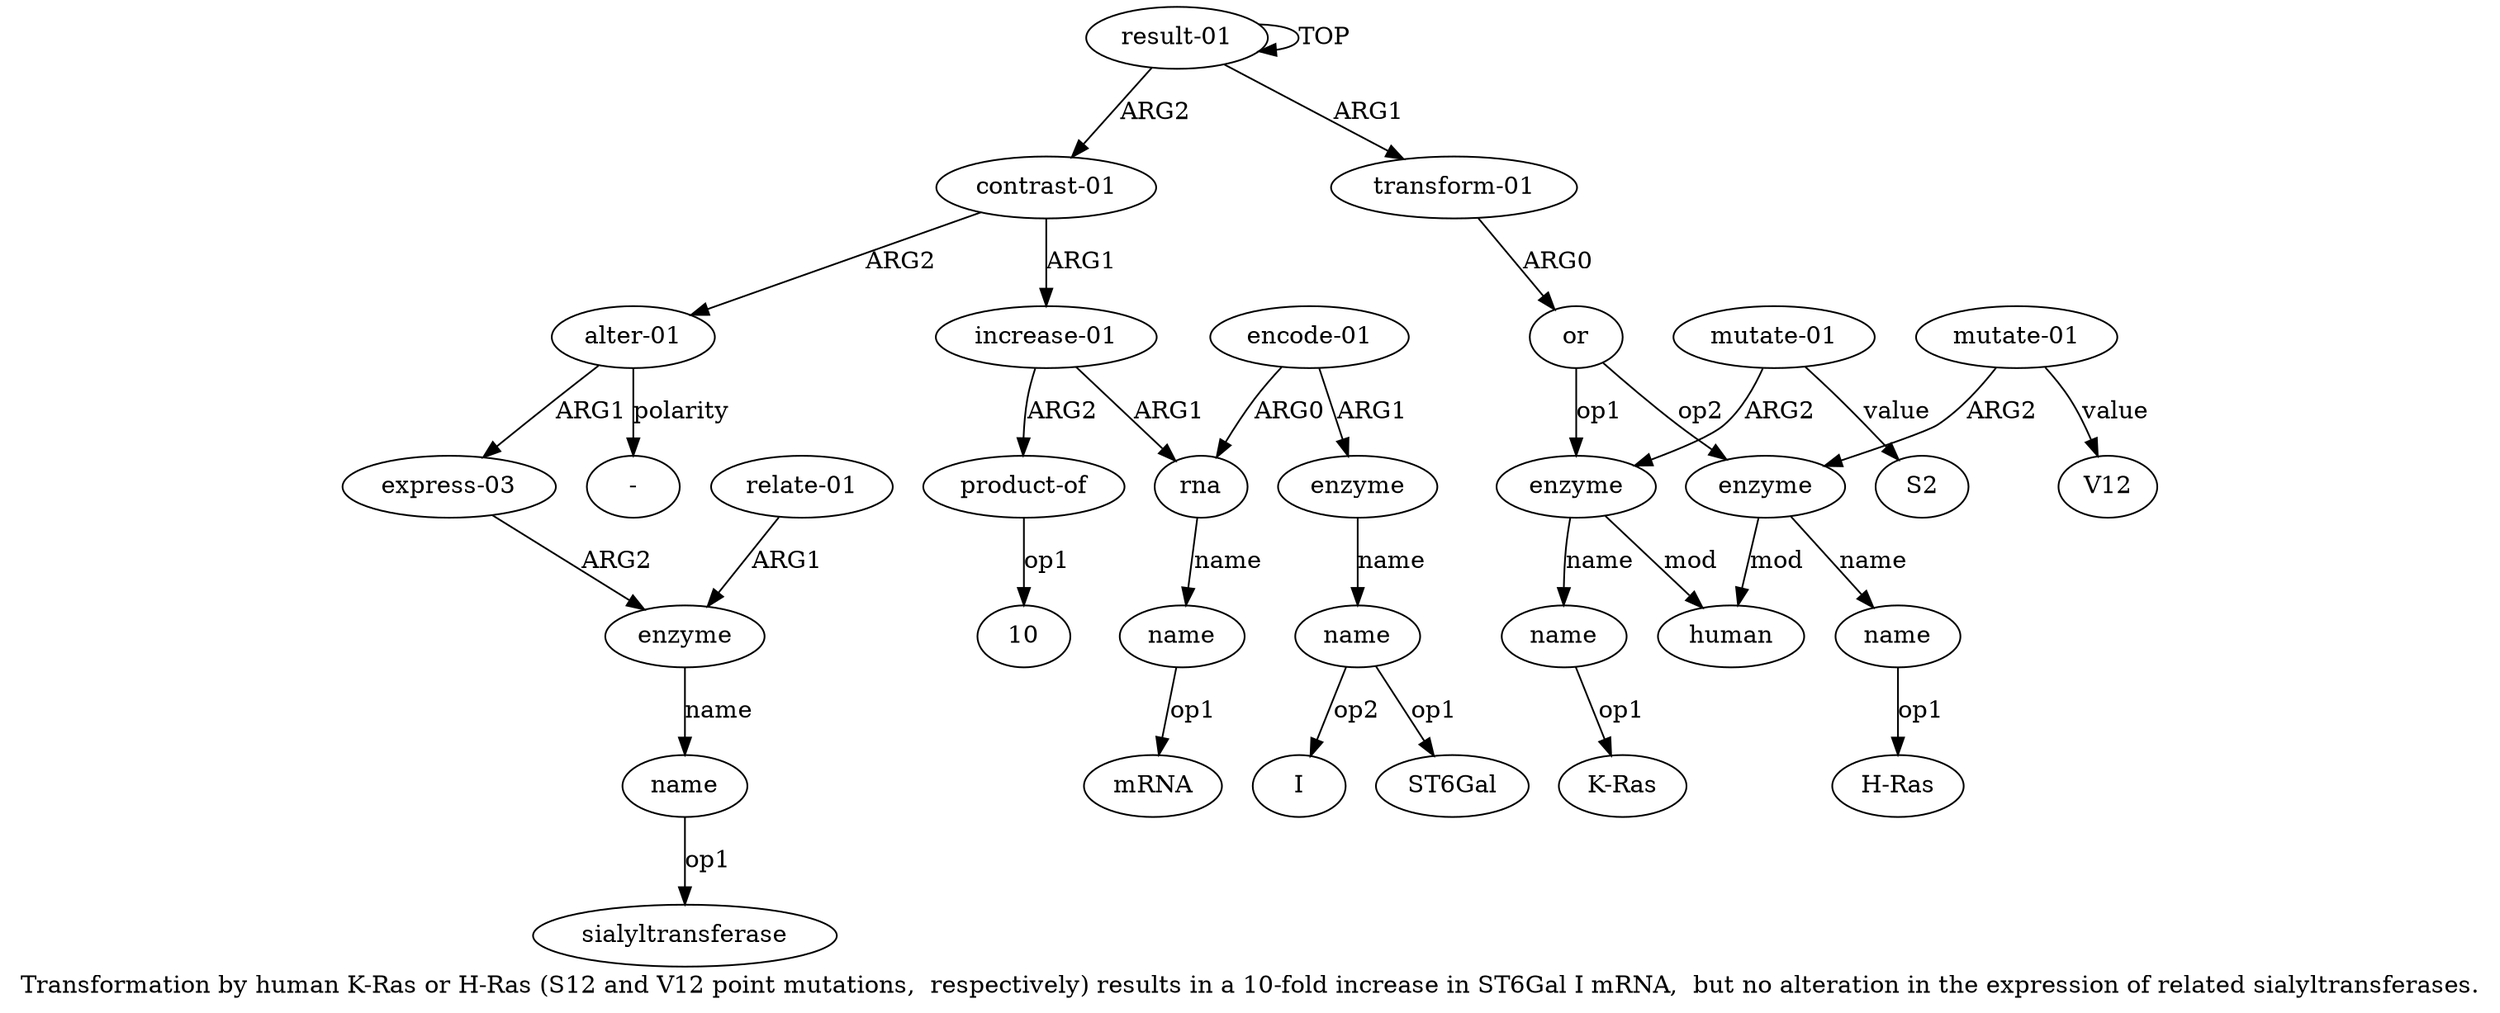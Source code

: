 digraph  {
	graph [label="Transformation by human K-Ras or H-Ras (S12 and V12 point mutations,  respectively) results in a 10-fold increase in ST6Gal I mRNA,  \
but no alteration in the expression of related sialyltransferases."];
	node [label="\N"];
	a20	 [color=black,
		gold_ind=20,
		gold_label=enzyme,
		label=enzyme,
		test_ind=20,
		test_label=enzyme];
	a21	 [color=black,
		gold_ind=21,
		gold_label=name,
		label=name,
		test_ind=21,
		test_label=name];
	a20 -> a21 [key=0,
	color=black,
	gold_label=name,
	label=name,
	test_label=name];
"a21 sialyltransferase" [color=black,
	gold_ind=-1,
	gold_label=sialyltransferase,
	label=sialyltransferase,
	test_ind=-1,
	test_label=sialyltransferase];
a21 -> "a21 sialyltransferase" [key=0,
color=black,
gold_label=op1,
label=op1,
test_label=op1];
a22 [color=black,
gold_ind=22,
gold_label="relate-01",
label="relate-01",
test_ind=22,
test_label="relate-01"];
a22 -> a20 [key=0,
color=black,
gold_label=ARG1,
label=ARG1,
test_label=ARG1];
"a13 mRNA" [color=black,
gold_ind=-1,
gold_label=mRNA,
label=mRNA,
test_ind=-1,
test_label=mRNA];
"a4 K-Ras" [color=black,
gold_ind=-1,
gold_label="K-Ras",
label="K-Ras",
test_ind=-1,
test_label="K-Ras"];
"a8 H-Ras" [color=black,
gold_ind=-1,
gold_label="H-Ras",
label="H-Ras",
test_ind=-1,
test_label="H-Ras"];
"a9 V12" [color=black,
gold_ind=-1,
gold_label=V12,
label=V12,
test_ind=-1,
test_label=V12];
a15 [color=black,
gold_ind=15,
gold_label=enzyme,
label=enzyme,
test_ind=15,
test_label=enzyme];
a16 [color=black,
gold_ind=16,
gold_label=name,
label=name,
test_ind=16,
test_label=name];
a15 -> a16 [key=0,
color=black,
gold_label=name,
label=name,
test_label=name];
a14 [color=black,
gold_ind=14,
gold_label="encode-01",
label="encode-01",
test_ind=14,
test_label="encode-01"];
a14 -> a15 [key=0,
color=black,
gold_label=ARG1,
label=ARG1,
test_label=ARG1];
a12 [color=black,
gold_ind=12,
gold_label=rna,
label=rna,
test_ind=12,
test_label=rna];
a14 -> a12 [key=0,
color=black,
gold_label=ARG0,
label=ARG0,
test_label=ARG0];
a17 [color=black,
gold_ind=17,
gold_label="product-of",
label="product-of",
test_ind=17,
test_label="product-of"];
"a17 10" [color=black,
gold_ind=-1,
gold_label=10,
label=10,
test_ind=-1,
test_label=10];
a17 -> "a17 10" [key=0,
color=black,
gold_label=op1,
label=op1,
test_label=op1];
"a16 ST6Gal" [color=black,
gold_ind=-1,
gold_label=ST6Gal,
label=ST6Gal,
test_ind=-1,
test_label=ST6Gal];
a16 -> "a16 ST6Gal" [key=0,
color=black,
gold_label=op1,
label=op1,
test_label=op1];
"a16 I" [color=black,
gold_ind=-1,
gold_label=I,
label=I,
test_ind=-1,
test_label=I];
a16 -> "a16 I" [key=0,
color=black,
gold_label=op2,
label=op2,
test_label=op2];
a11 [color=black,
gold_ind=11,
gold_label="increase-01",
label="increase-01",
test_ind=11,
test_label="increase-01"];
a11 -> a17 [key=0,
color=black,
gold_label=ARG2,
label=ARG2,
test_label=ARG2];
a11 -> a12 [key=0,
color=black,
gold_label=ARG1,
label=ARG1,
test_label=ARG1];
a10 [color=black,
gold_ind=10,
gold_label="contrast-01",
label="contrast-01",
test_ind=10,
test_label="contrast-01"];
a10 -> a11 [key=0,
color=black,
gold_label=ARG1,
label=ARG1,
test_label=ARG1];
a18 [color=black,
gold_ind=18,
gold_label="alter-01",
label="alter-01",
test_ind=18,
test_label="alter-01"];
a10 -> a18 [key=0,
color=black,
gold_label=ARG2,
label=ARG2,
test_label=ARG2];
a13 [color=black,
gold_ind=13,
gold_label=name,
label=name,
test_ind=13,
test_label=name];
a13 -> "a13 mRNA" [key=0,
color=black,
gold_label=op1,
label=op1,
test_label=op1];
a12 -> a13 [key=0,
color=black,
gold_label=name,
label=name,
test_label=name];
a19 [color=black,
gold_ind=19,
gold_label="express-03",
label="express-03",
test_ind=19,
test_label="express-03"];
a19 -> a20 [key=0,
color=black,
gold_label=ARG2,
label=ARG2,
test_label=ARG2];
a18 -> a19 [key=0,
color=black,
gold_label=ARG1,
label=ARG1,
test_label=ARG1];
"a18 -" [color=black,
gold_ind=-1,
gold_label="-",
label="-",
test_ind=-1,
test_label="-"];
a18 -> "a18 -" [key=0,
color=black,
gold_label=polarity,
label=polarity,
test_label=polarity];
a1 [color=black,
gold_ind=1,
gold_label="transform-01",
label="transform-01",
test_ind=1,
test_label="transform-01"];
a2 [color=black,
gold_ind=2,
gold_label=or,
label=or,
test_ind=2,
test_label=or];
a1 -> a2 [key=0,
color=black,
gold_label=ARG0,
label=ARG0,
test_label=ARG0];
a0 [color=black,
gold_ind=0,
gold_label="result-01",
label="result-01",
test_ind=0,
test_label="result-01"];
a0 -> a10 [key=0,
color=black,
gold_label=ARG2,
label=ARG2,
test_label=ARG2];
a0 -> a1 [key=0,
color=black,
gold_label=ARG1,
label=ARG1,
test_label=ARG1];
a0 -> a0 [key=0,
color=black,
gold_label=TOP,
label=TOP,
test_label=TOP];
a3 [color=black,
gold_ind=3,
gold_label=enzyme,
label=enzyme,
test_ind=3,
test_label=enzyme];
a4 [color=black,
gold_ind=4,
gold_label=name,
label=name,
test_ind=4,
test_label=name];
a3 -> a4 [key=0,
color=black,
gold_label=name,
label=name,
test_label=name];
a6 [color=black,
gold_ind=6,
gold_label=human,
label=human,
test_ind=6,
test_label=human];
a3 -> a6 [key=0,
color=black,
gold_label=mod,
label=mod,
test_label=mod];
a2 -> a3 [key=0,
color=black,
gold_label=op1,
label=op1,
test_label=op1];
a7 [color=black,
gold_ind=7,
gold_label=enzyme,
label=enzyme,
test_ind=7,
test_label=enzyme];
a2 -> a7 [key=0,
color=black,
gold_label=op2,
label=op2,
test_label=op2];
a5 [color=black,
gold_ind=5,
gold_label="mutate-01",
label="mutate-01",
test_ind=5,
test_label="mutate-01"];
a5 -> a3 [key=0,
color=black,
gold_label=ARG2,
label=ARG2,
test_label=ARG2];
"a5 S2" [color=black,
gold_ind=-1,
gold_label=S2,
label=S2,
test_ind=-1,
test_label=S2];
a5 -> "a5 S2" [key=0,
color=black,
gold_label=value,
label=value,
test_label=value];
a4 -> "a4 K-Ras" [key=0,
color=black,
gold_label=op1,
label=op1,
test_label=op1];
a7 -> a6 [key=0,
color=black,
gold_label=mod,
label=mod,
test_label=mod];
a8 [color=black,
gold_ind=8,
gold_label=name,
label=name,
test_ind=8,
test_label=name];
a7 -> a8 [key=0,
color=black,
gold_label=name,
label=name,
test_label=name];
a9 [color=black,
gold_ind=9,
gold_label="mutate-01",
label="mutate-01",
test_ind=9,
test_label="mutate-01"];
a9 -> "a9 V12" [key=0,
color=black,
gold_label=value,
label=value,
test_label=value];
a9 -> a7 [key=0,
color=black,
gold_label=ARG2,
label=ARG2,
test_label=ARG2];
a8 -> "a8 H-Ras" [key=0,
color=black,
gold_label=op1,
label=op1,
test_label=op1];
}
